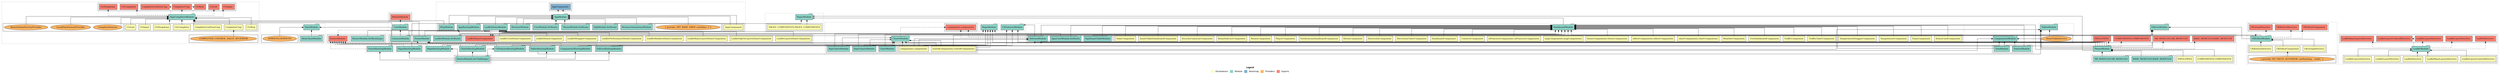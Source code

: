 digraph dependencies { node [shape="rect", style="filled", colorscheme=set312]; ranksep=0.4; compound=false; remincross=true; splines=true; splines=ortho; rankdir=LR; rankdir=TB; rankdir=BT; label=<<table BORDER="0"> <tr> <td colspan="5" align="center"><b>Legend</b></td> </tr> <tr> <td> <table BORDER="0"> <tr> <td bgcolor="#ffffb3" width="20"></td> <td>  Declarations</td> </tr> </table> </td> <td> <table BORDER="0"> <tr> <td bgcolor="#8dd3c7" width="20"></td> <td>  Module</td> </tr> </table> </td> <td> <table BORDER="0"> <tr> <td bgcolor="#80b1d3" width="20"></td> <td>  Bootstrap</td> </tr> </table> </td> <td> <table BORDER="0"> <tr> <td bgcolor="#fdb462" width="20"></td> <td>  Providers</td> </tr> </table> </td> <td> <table BORDER="0"> <tr> <td bgcolor="#fb8072" width="20"></td> <td>  Exports</td> </tr> </table> </td> </tr></table>>; ratio=compress; fontname="sans-serif";  subgraph "cluster_AppModule" { label=""; style="dotted";node [shape="folder", fillcolor=1]; subgraph cluster_AppModule_declarations { style="solid";node [style="filled", shape="rect"]; node [fillcolor=2]; "AppComponent"; }  "AppComponent" -> "AppModule" [style="solid", lhead="cluster_AppModule" ltail="cluster_AppModule_declarations"]; subgraph "cluster_AppModule_AppComponent_providers" { style="solid";  }    subgraph cluster_AppModule_imports { style="solid"; node [style="filled", fillcolor=1, shape="rect"];    "BrowserModule" [label="BrowserModule", shape="folder"];    "LeafletDemoModule" [label="LeafletDemoModule", shape="folder"];   }    "BrowserModule" -> "AppModule" [lhead="cluster_AppModule", ltail="cluster_AppModule_imports"];    "LeafletDemoModule" -> "AppModule" [lhead="cluster_AppModule", ltail="cluster_AppModule_imports"];     subgraph cluster_AppModule_exports { style="solid";node [style="filled", fillcolor=4, shape="rect"];}    subgraph cluster_AppModule_bootstrap { style="solid"; node [style="filled", fillcolor=5, shape="rect"];  "AppComponent " [label="AppComponent ", shape="rect"]  }  "AppModule" -> "AppComponent " [style="dotted", lhead="cluster_AppModule_bootstrap" ltail="cluster_AppModule"];    subgraph cluster_AppModule_providers { style="solid"; node [style="filled", fillcolor=6, shape="rect"];   }     }  subgraph "cluster_LeafletDemoModule" { label=""; style="dotted";node [shape="folder", fillcolor=1]; subgraph cluster_LeafletDemoModule_declarations { style="solid";node [style="filled", shape="rect"]; node [fillcolor=2]; "LeafletDemoComponent"; node [fillcolor=2]; "LeafletCoreDemoComponent"; node [fillcolor=2]; "LeafletLayersDemoComponent"; node [fillcolor=2]; "LeafletNgForLayersDemoComponent"; node [fillcolor=2]; "LeafletBaseLayersDemoComponent"; node [fillcolor=2]; "LeafletMarkersDemoComponent"; node [fillcolor=2]; "LeafletPerformanceDemoComponent"; node [fillcolor=2]; "LeafletWrapperComponent"; }  "LeafletDemoComponent" -> "LeafletDemoModule" [style="solid", lhead="cluster_LeafletDemoModule" ltail="cluster_LeafletDemoModule_declarations"]; subgraph "cluster_LeafletDemoModule_LeafletDemoComponent_providers" { style="solid";  }  "LeafletCoreDemoComponent" -> "LeafletDemoModule" [style="solid", lhead="cluster_LeafletDemoModule" ltail="cluster_LeafletDemoModule_declarations"]; subgraph "cluster_LeafletDemoModule_LeafletCoreDemoComponent_providers" { style="solid";  }  "LeafletLayersDemoComponent" -> "LeafletDemoModule" [style="solid", lhead="cluster_LeafletDemoModule" ltail="cluster_LeafletDemoModule_declarations"]; subgraph "cluster_LeafletDemoModule_LeafletLayersDemoComponent_providers" { style="solid";  }  "LeafletNgForLayersDemoComponent" -> "LeafletDemoModule" [style="solid", lhead="cluster_LeafletDemoModule" ltail="cluster_LeafletDemoModule_declarations"]; subgraph "cluster_LeafletDemoModule_LeafletNgForLayersDemoComponent_providers" { style="solid";  }  "LeafletBaseLayersDemoComponent" -> "LeafletDemoModule" [style="solid", lhead="cluster_LeafletDemoModule" ltail="cluster_LeafletDemoModule_declarations"]; subgraph "cluster_LeafletDemoModule_LeafletBaseLayersDemoComponent_providers" { style="solid";  }  "LeafletMarkersDemoComponent" -> "LeafletDemoModule" [style="solid", lhead="cluster_LeafletDemoModule" ltail="cluster_LeafletDemoModule_declarations"]; subgraph "cluster_LeafletDemoModule_LeafletMarkersDemoComponent_providers" { style="solid";  }  "LeafletPerformanceDemoComponent" -> "LeafletDemoModule" [style="solid", lhead="cluster_LeafletDemoModule" ltail="cluster_LeafletDemoModule_declarations"]; subgraph "cluster_LeafletDemoModule_LeafletPerformanceDemoComponent_providers" { style="solid";  }  "LeafletWrapperComponent" -> "LeafletDemoModule" [style="solid", lhead="cluster_LeafletDemoModule" ltail="cluster_LeafletDemoModule_declarations"]; subgraph "cluster_LeafletDemoModule_LeafletWrapperComponent_providers" { style="solid";  }    subgraph cluster_LeafletDemoModule_imports { style="solid"; node [style="filled", fillcolor=1, shape="rect"];    "CommonModule" [label="CommonModule", shape="folder"];    "FormsModule" [label="FormsModule", shape="folder"];    "LeafletModule.forRoot()" [label="LeafletModule.forRoot()", shape="folder"];   }    "CommonModule" -> "LeafletDemoModule" [lhead="cluster_LeafletDemoModule", ltail="cluster_LeafletDemoModule_imports"];    "FormsModule" -> "LeafletDemoModule" [lhead="cluster_LeafletDemoModule", ltail="cluster_LeafletDemoModule_imports"];    "LeafletModule.forRoot()" -> "LeafletDemoModule" [lhead="cluster_LeafletDemoModule", ltail="cluster_LeafletDemoModule_imports"];     subgraph cluster_LeafletDemoModule_exports { style="solid";node [style="filled", fillcolor=4, shape="rect"];"LeafletDemoComponent " [label="LeafletDemoComponent ", shape="rect"]}  "LeafletDemoModule" -> "LeafletDemoComponent " [style="dashed", ltail="cluster_LeafletDemoModule" lhead="cluster_LeafletDemoModule_exports"];    subgraph cluster_LeafletDemoModule_bootstrap { style="solid"; node [style="filled", fillcolor=5, shape="rect"];  "LeafletDemoComponent " [label="LeafletDemoComponent ", shape="rect"]  }  "LeafletDemoModule" -> "LeafletDemoComponent " [style="dotted", lhead="cluster_LeafletDemoModule_bootstrap" ltail="cluster_LeafletDemoModule"];    subgraph cluster_LeafletDemoModule_providers { style="solid"; node [style="filled", fillcolor=6, shape="rect"];   }     }  subgraph "cluster_LeafletModule" { label=""; style="dotted";node [shape="folder", fillcolor=1]; subgraph cluster_LeafletModule_declarations { style="solid";node [style="filled", shape="rect"]; node [fillcolor=2]; "LeafletDirective"; node [fillcolor=2]; "LeafletLayerDirective"; node [fillcolor=2]; "LeafletLayersDirective"; node [fillcolor=2]; "LeafletLayersControlDirective"; node [fillcolor=2]; "LeafletBaseLayersDirective"; }  "LeafletDirective" -> "LeafletModule" [style="solid", lhead="cluster_LeafletModule" ltail="cluster_LeafletModule_declarations"]; subgraph "cluster_LeafletModule_LeafletDirective_providers" { style="solid";  }  "LeafletLayerDirective" -> "LeafletModule" [style="solid", lhead="cluster_LeafletModule" ltail="cluster_LeafletModule_declarations"]; subgraph "cluster_LeafletModule_LeafletLayerDirective_providers" { style="solid";  }  "LeafletLayersDirective" -> "LeafletModule" [style="solid", lhead="cluster_LeafletModule" ltail="cluster_LeafletModule_declarations"]; subgraph "cluster_LeafletModule_LeafletLayersDirective_providers" { style="solid";  }  "LeafletLayersControlDirective" -> "LeafletModule" [style="solid", lhead="cluster_LeafletModule" ltail="cluster_LeafletModule_declarations"]; subgraph "cluster_LeafletModule_LeafletLayersControlDirective_providers" { style="solid";  }  "LeafletBaseLayersDirective" -> "LeafletModule" [style="solid", lhead="cluster_LeafletModule" ltail="cluster_LeafletModule_declarations"]; subgraph "cluster_LeafletModule_LeafletBaseLayersDirective_providers" { style="solid";  }    subgraph cluster_LeafletModule_imports { style="solid"; node [style="filled", fillcolor=1, shape="rect"];   }     subgraph cluster_LeafletModule_exports { style="solid";node [style="filled", fillcolor=4, shape="rect"];"LeafletDirective " [label="LeafletDirective ", shape="rect"]"LeafletLayerDirective " [label="LeafletLayerDirective ", shape="rect"]"LeafletLayersDirective " [label="LeafletLayersDirective ", shape="rect"]"LeafletLayersControlDirective " [label="LeafletLayersControlDirective ", shape="rect"]"LeafletBaseLayersDirective " [label="LeafletBaseLayersDirective ", shape="rect"]}  "LeafletModule" -> "LeafletDirective " [style="dashed", ltail="cluster_LeafletModule" lhead="cluster_LeafletModule_exports"];  "LeafletModule" -> "LeafletLayerDirective " [style="dashed", ltail="cluster_LeafletModule" lhead="cluster_LeafletModule_exports"];  "LeafletModule" -> "LeafletLayersDirective " [style="dashed", ltail="cluster_LeafletModule" lhead="cluster_LeafletModule_exports"];  "LeafletModule" -> "LeafletLayersControlDirective " [style="dashed", ltail="cluster_LeafletModule" lhead="cluster_LeafletModule_exports"];  "LeafletModule" -> "LeafletBaseLayersDirective " [style="dashed", ltail="cluster_LeafletModule" lhead="cluster_LeafletModule_exports"];    subgraph cluster_LeafletModule_bootstrap { style="solid"; node [style="filled", fillcolor=5, shape="rect"];  }    subgraph cluster_LeafletModule_providers { style="solid"; node [style="filled", fillcolor=6, shape="rect"];   }     }  subgraph "cluster_CKEditorModule" { label=""; style="dotted";node [shape="folder", fillcolor=1]; subgraph cluster_CKEditorModule_declarations { style="solid";node [style="filled", shape="rect"]; node [fillcolor=2]; "CKEditorComponent"; node [fillcolor=2]; "CKButtonDirective"; node [fillcolor=2]; "CKGroupDirective"; }  "CKEditorComponent" -> "CKEditorModule" [style="solid", lhead="cluster_CKEditorModule" ltail="cluster_CKEditorModule_declarations"]; subgraph "cluster_CKEditorModule_CKEditorComponent_providers" { style="solid";  node [fillcolor=6, shape="oval", style="filled"]; "{ provide: NG_VALUE_ACCESSOR, useExisting: , multi:  }" -> "CKEditorComponent" [lhead="cluster_CKEditorModule_declarations" ltail="cluster_CKEditorModule_CKEditorComponent_providers"];  }  "CKButtonDirective" -> "CKEditorModule" [style="solid", lhead="cluster_CKEditorModule" ltail="cluster_CKEditorModule_declarations"]; subgraph "cluster_CKEditorModule_CKButtonDirective_providers" { style="solid";  }  "CKGroupDirective" -> "CKEditorModule" [style="solid", lhead="cluster_CKEditorModule" ltail="cluster_CKEditorModule_declarations"]; subgraph "cluster_CKEditorModule_CKGroupDirective_providers" { style="solid";  }    subgraph cluster_CKEditorModule_imports { style="solid"; node [style="filled", fillcolor=1, shape="rect"];    "CommonModule" [label="CommonModule", shape="folder"];   }    "CommonModule" -> "CKEditorModule" [lhead="cluster_CKEditorModule", ltail="cluster_CKEditorModule_imports"];     subgraph cluster_CKEditorModule_exports { style="solid";node [style="filled", fillcolor=4, shape="rect"];"CKEditorComponent " [label="CKEditorComponent ", shape="rect"]"CKButtonDirective " [label="CKButtonDirective ", shape="rect"]"CKGroupDirective " [label="CKGroupDirective ", shape="rect"]}  "CKEditorModule" -> "CKEditorComponent " [style="dashed", ltail="cluster_CKEditorModule" lhead="cluster_CKEditorModule_exports"];  "CKEditorModule" -> "CKButtonDirective " [style="dashed", ltail="cluster_CKEditorModule" lhead="cluster_CKEditorModule_exports"];  "CKEditorModule" -> "CKGroupDirective " [style="dashed", ltail="cluster_CKEditorModule" lhead="cluster_CKEditorModule_exports"];    subgraph cluster_CKEditorModule_bootstrap { style="solid"; node [style="filled", fillcolor=5, shape="rect"];  }    subgraph cluster_CKEditorModule_providers { style="solid"; node [style="filled", fillcolor=6, shape="rect"];   }     }  subgraph "cluster_Ng2CompleterModule" { label=""; style="dotted";node [shape="folder", fillcolor=1]; subgraph cluster_Ng2CompleterModule_declarations { style="solid";node [style="filled", shape="rect"]; node [fillcolor=2]; "CompleterListItemCmp"; node [fillcolor=2]; "CtrCompleter"; node [fillcolor=2]; "CtrDropdown"; node [fillcolor=2]; "CtrInput"; node [fillcolor=2]; "CtrList"; node [fillcolor=2]; "CtrRow"; node [fillcolor=2]; "CompleterCmp"; }  "CompleterListItemCmp" -> "Ng2CompleterModule" [style="solid", lhead="cluster_Ng2CompleterModule" ltail="cluster_Ng2CompleterModule_declarations"]; subgraph "cluster_Ng2CompleterModule_CompleterListItemCmp_providers" { style="solid";  }  "CtrCompleter" -> "Ng2CompleterModule" [style="solid", lhead="cluster_Ng2CompleterModule" ltail="cluster_Ng2CompleterModule_declarations"]; subgraph "cluster_Ng2CompleterModule_CtrCompleter_providers" { style="solid";  }  "CtrDropdown" -> "Ng2CompleterModule" [style="solid", lhead="cluster_Ng2CompleterModule" ltail="cluster_Ng2CompleterModule_declarations"]; subgraph "cluster_Ng2CompleterModule_CtrDropdown_providers" { style="solid";  }  "CtrInput" -> "Ng2CompleterModule" [style="solid", lhead="cluster_Ng2CompleterModule" ltail="cluster_Ng2CompleterModule_declarations"]; subgraph "cluster_Ng2CompleterModule_CtrInput_providers" { style="solid";  }  "CtrList" -> "Ng2CompleterModule" [style="solid", lhead="cluster_Ng2CompleterModule" ltail="cluster_Ng2CompleterModule_declarations"]; subgraph "cluster_Ng2CompleterModule_CtrList_providers" { style="solid";  }  "CtrRow" -> "Ng2CompleterModule" [style="solid", lhead="cluster_Ng2CompleterModule" ltail="cluster_Ng2CompleterModule_declarations"]; subgraph "cluster_Ng2CompleterModule_CtrRow_providers" { style="solid";  }  "CompleterCmp" -> "Ng2CompleterModule" [style="solid", lhead="cluster_Ng2CompleterModule" ltail="cluster_Ng2CompleterModule_declarations"]; subgraph "cluster_Ng2CompleterModule_CompleterCmp_providers" { style="solid";  node [fillcolor=6, shape="oval", style="filled"]; "COMPLETER_CONTROL_VALUE_ACCESSOR" -> "CompleterCmp" [lhead="cluster_Ng2CompleterModule_declarations" ltail="cluster_Ng2CompleterModule_CompleterCmp_providers"];  }    subgraph cluster_Ng2CompleterModule_imports { style="solid"; node [style="filled", fillcolor=1, shape="rect"];    "CommonModule" [label="CommonModule", shape="folder"];    "FormsModule" [label="FormsModule", shape="folder"];    "HttpModule" [label="HttpModule", shape="folder"];   }    "CommonModule" -> "Ng2CompleterModule" [lhead="cluster_Ng2CompleterModule", ltail="cluster_Ng2CompleterModule_imports"];    "FormsModule" -> "Ng2CompleterModule" [lhead="cluster_Ng2CompleterModule", ltail="cluster_Ng2CompleterModule_imports"];    "HttpModule" -> "Ng2CompleterModule" [lhead="cluster_Ng2CompleterModule", ltail="cluster_Ng2CompleterModule_imports"];     subgraph cluster_Ng2CompleterModule_exports { style="solid";node [style="filled", fillcolor=4, shape="rect"];"CompleterCmp " [label="CompleterCmp ", shape="rect"]"CompleterListItemCmp " [label="CompleterListItemCmp ", shape="rect"]"CtrCompleter " [label="CtrCompleter ", shape="rect"]"CtrDropdown " [label="CtrDropdown ", shape="rect"]"CtrInput " [label="CtrInput ", shape="rect"]"CtrList " [label="CtrList ", shape="rect"]"CtrRow " [label="CtrRow ", shape="rect"]}  "Ng2CompleterModule" -> "CompleterCmp " [style="dashed", ltail="cluster_Ng2CompleterModule" lhead="cluster_Ng2CompleterModule_exports"];  "Ng2CompleterModule" -> "CompleterListItemCmp " [style="dashed", ltail="cluster_Ng2CompleterModule" lhead="cluster_Ng2CompleterModule_exports"];  "Ng2CompleterModule" -> "CtrCompleter " [style="dashed", ltail="cluster_Ng2CompleterModule" lhead="cluster_Ng2CompleterModule_exports"];  "Ng2CompleterModule" -> "CtrDropdown " [style="dashed", ltail="cluster_Ng2CompleterModule" lhead="cluster_Ng2CompleterModule_exports"];  "Ng2CompleterModule" -> "CtrInput " [style="dashed", ltail="cluster_Ng2CompleterModule" lhead="cluster_Ng2CompleterModule_exports"];  "Ng2CompleterModule" -> "CtrList " [style="dashed", ltail="cluster_Ng2CompleterModule" lhead="cluster_Ng2CompleterModule_exports"];  "Ng2CompleterModule" -> "CtrRow " [style="dashed", ltail="cluster_Ng2CompleterModule" lhead="cluster_Ng2CompleterModule_exports"];    subgraph cluster_Ng2CompleterModule_bootstrap { style="solid"; node [style="filled", fillcolor=5, shape="rect"];  }    subgraph cluster_Ng2CompleterModule_providers { style="solid"; node [style="filled", fillcolor=6, shape="rect"];    "CompleterService" [label="CompleterService", shape="oval"];    "LocalDataFactoryProvider" [label="LocalDataFactoryProvider", shape="oval"];    "RemoteDataFactoryProvider" [label="RemoteDataFactoryProvider", shape="oval"];   }    "CompleterService" -> "Ng2CompleterModule" [lhead="cluster_Ng2CompleterModule", ltail="cluster_Ng2CompleterModule_providers"];    "LocalDataFactoryProvider" -> "Ng2CompleterModule" [lhead="cluster_Ng2CompleterModule", ltail="cluster_Ng2CompleterModule_providers"];    "RemoteDataFactoryProvider" -> "Ng2CompleterModule" [lhead="cluster_Ng2CompleterModule", ltail="cluster_Ng2CompleterModule_providers"];     }  subgraph "cluster_CoreModule" { label=""; style="dotted";node [shape="folder", fillcolor=1]; subgraph cluster_CoreModule_declarations { style="solid";node [style="filled", shape="rect"]; }    subgraph cluster_CoreModule_imports { style="solid"; node [style="filled", fillcolor=1, shape="rect"];    "CommonModule" [label="CommonModule", shape="folder"];   }    "CommonModule" -> "CoreModule" [lhead="cluster_CoreModule", ltail="cluster_CoreModule_imports"];     subgraph cluster_CoreModule_exports { style="solid";node [style="filled", fillcolor=4, shape="rect"];"NbAuthModule " [label="NbAuthModule ", shape="rect"]}  "CoreModule" -> "NbAuthModule " [style="dashed", ltail="cluster_CoreModule" lhead="cluster_CoreModule_exports"];    subgraph cluster_CoreModule_bootstrap { style="solid"; node [style="filled", fillcolor=5, shape="rect"];  }    subgraph cluster_CoreModule_providers { style="solid"; node [style="filled", fillcolor=6, shape="rect"];   }     }  subgraph "cluster_DataModule" { label=""; style="dotted";node [shape="folder", fillcolor=1]; subgraph cluster_DataModule_declarations { style="solid";node [style="filled", shape="rect"]; }    subgraph cluster_DataModule_imports { style="solid"; node [style="filled", fillcolor=1, shape="rect"];    "CommonModule" [label="CommonModule", shape="folder"];    "HttpClientModule" [label="HttpClientModule", shape="folder"];   }    "CommonModule" -> "DataModule" [lhead="cluster_DataModule", ltail="cluster_DataModule_imports"];    "HttpClientModule" -> "DataModule" [lhead="cluster_DataModule", ltail="cluster_DataModule_imports"];     subgraph cluster_DataModule_exports { style="solid";node [style="filled", fillcolor=4, shape="rect"];}    subgraph cluster_DataModule_bootstrap { style="solid"; node [style="filled", fillcolor=5, shape="rect"];  }    subgraph cluster_DataModule_providers { style="solid"; node [style="filled", fillcolor=6, shape="rect"];    "SERVICES.SERVICES" [label="SERVICES.SERVICES", shape="oval"];   }    "SERVICES.SERVICES" -> "DataModule" [lhead="cluster_DataModule", ltail="cluster_DataModule_providers"];     }  subgraph "cluster_ThemeModule" { label=""; style="dotted";node [shape="folder", fillcolor=1]; subgraph cluster_ThemeModule_declarations { style="solid";node [style="filled", shape="rect"]; node [fillcolor=2]; "COMPONENTS.COMPONENTS"; node [fillcolor=2]; "PIPES.PIPES"; }  "COMPONENTS.COMPONENTS" -> "ThemeModule" [style="solid", lhead="cluster_ThemeModule" ltail="cluster_ThemeModule_declarations"]; subgraph "cluster_ThemeModule_COMPONENTS.COMPONENTS_providers" { style="solid";  }  "PIPES.PIPES" -> "ThemeModule" [style="solid", lhead="cluster_ThemeModule" ltail="cluster_ThemeModule_declarations"]; subgraph "cluster_ThemeModule_PIPES.PIPES_providers" { style="solid";  }    subgraph cluster_ThemeModule_imports { style="solid"; node [style="filled", fillcolor=1, shape="rect"];    "BASE_MODULES.BASE_MODULES" [label="BASE_MODULES.BASE_MODULES", shape="folder"];    "NB_MODULES.NB_MODULES" [label="NB_MODULES.NB_MODULES", shape="folder"];   }    "BASE_MODULES.BASE_MODULES" -> "ThemeModule" [lhead="cluster_ThemeModule", ltail="cluster_ThemeModule_imports"];    "NB_MODULES.NB_MODULES" -> "ThemeModule" [lhead="cluster_ThemeModule", ltail="cluster_ThemeModule_imports"];     subgraph cluster_ThemeModule_exports { style="solid";node [style="filled", fillcolor=4, shape="rect"];"BASE_MODULES.BASE_MODULES " [label="BASE_MODULES.BASE_MODULES ", shape="rect"]"NB_MODULES.NB_MODULES " [label="NB_MODULES.NB_MODULES ", shape="rect"]"COMPONENTS.COMPONENTS " [label="COMPONENTS.COMPONENTS ", shape="rect"]"PIPES.PIPES " [label="PIPES.PIPES ", shape="rect"]}  "ThemeModule" -> "BASE_MODULES.BASE_MODULES " [style="dashed", ltail="cluster_ThemeModule" lhead="cluster_ThemeModule_exports"];  "ThemeModule" -> "NB_MODULES.NB_MODULES " [style="dashed", ltail="cluster_ThemeModule" lhead="cluster_ThemeModule_exports"];  "ThemeModule" -> "COMPONENTS.COMPONENTS " [style="dashed", ltail="cluster_ThemeModule" lhead="cluster_ThemeModule_exports"];  "ThemeModule" -> "PIPES.PIPES " [style="dashed", ltail="cluster_ThemeModule" lhead="cluster_ThemeModule_exports"];    subgraph cluster_ThemeModule_bootstrap { style="solid"; node [style="filled", fillcolor=5, shape="rect"];  }    subgraph cluster_ThemeModule_providers { style="solid"; node [style="filled", fillcolor=6, shape="rect"];   }     }  subgraph "cluster_AppRoutingModule" { label=""; style="dotted";node [shape="folder", fillcolor=1]; subgraph cluster_AppRoutingModule_declarations { style="solid";node [style="filled", shape="rect"]; }    subgraph cluster_AppRoutingModule_imports { style="solid"; node [style="filled", fillcolor=1, shape="rect"];    "RouterModule.forRoot(args)" [label="RouterModule.forRoot(args)", shape="folder"];   }    "RouterModule.forRoot(args)" -> "AppRoutingModule" [lhead="cluster_AppRoutingModule", ltail="cluster_AppRoutingModule_imports"];     subgraph cluster_AppRoutingModule_exports { style="solid";node [style="filled", fillcolor=4, shape="rect"];"RouterModule " [label="RouterModule ", shape="rect"]}  "AppRoutingModule" -> "RouterModule " [style="dashed", ltail="cluster_AppRoutingModule" lhead="cluster_AppRoutingModule_exports"];    subgraph cluster_AppRoutingModule_bootstrap { style="solid"; node [style="filled", fillcolor=5, shape="rect"];  }    subgraph cluster_AppRoutingModule_providers { style="solid"; node [style="filled", fillcolor=6, shape="rect"];   }     }  subgraph "cluster_AppModule" { label=""; style="dotted";node [shape="folder", fillcolor=1]; subgraph cluster_AppModule_declarations { style="solid";node [style="filled", shape="rect"]; node [fillcolor=2]; "AppComponent"; }  "AppComponent" -> "AppModule" [style="solid", lhead="cluster_AppModule" ltail="cluster_AppModule_declarations"]; subgraph "cluster_AppModule_AppComponent_providers" { style="solid";  }    subgraph cluster_AppModule_imports { style="solid"; node [style="filled", fillcolor=1, shape="rect"];    "BrowserModule" [label="BrowserModule", shape="folder"];    "BrowserAnimationsModule" [label="BrowserAnimationsModule", shape="folder"];    "HttpModule" [label="HttpModule", shape="folder"];    "AppRoutingModule" [label="AppRoutingModule", shape="folder"];    "NgbModule.forRoot()" [label="NgbModule.forRoot()", shape="folder"];    "ThemeModule.forRoot()" [label="ThemeModule.forRoot()", shape="folder"];    "CoreModule.forRoot()" [label="CoreModule.forRoot()", shape="folder"];   }    "BrowserModule" -> "AppModule" [lhead="cluster_AppModule", ltail="cluster_AppModule_imports"];    "BrowserAnimationsModule" -> "AppModule" [lhead="cluster_AppModule", ltail="cluster_AppModule_imports"];    "HttpModule" -> "AppModule" [lhead="cluster_AppModule", ltail="cluster_AppModule_imports"];    "AppRoutingModule" -> "AppModule" [lhead="cluster_AppModule", ltail="cluster_AppModule_imports"];    "NgbModule.forRoot()" -> "AppModule" [lhead="cluster_AppModule", ltail="cluster_AppModule_imports"];    "ThemeModule.forRoot()" -> "AppModule" [lhead="cluster_AppModule", ltail="cluster_AppModule_imports"];    "CoreModule.forRoot()" -> "AppModule" [lhead="cluster_AppModule", ltail="cluster_AppModule_imports"];     subgraph cluster_AppModule_exports { style="solid";node [style="filled", fillcolor=4, shape="rect"];}    subgraph cluster_AppModule_bootstrap { style="solid"; node [style="filled", fillcolor=5, shape="rect"];  "AppComponent " [label="AppComponent ", shape="rect"]  }  "AppModule" -> "AppComponent " [style="dotted", lhead="cluster_AppModule_bootstrap" ltail="cluster_AppModule"];    subgraph cluster_AppModule_providers { style="solid"; node [style="filled", fillcolor=6, shape="rect"];    "{ provide: APP_BASE_HREF, useValue: '/' }" [label="{ provide: APP_BASE_HREF, useValue: '/' }", shape="oval"];   }    "{ provide: APP_BASE_HREF, useValue: '/' }" -> "AppModule" [lhead="cluster_AppModule", ltail="cluster_AppModule_providers"];     }  subgraph "cluster_ChartsRoutingModule" { label=""; style="dotted";node [shape="folder", fillcolor=1]; subgraph cluster_ChartsRoutingModule_declarations { style="solid";node [style="filled", shape="rect"]; }    subgraph cluster_ChartsRoutingModule_imports { style="solid"; node [style="filled", fillcolor=1, shape="rect"];    "RouterModule.forChild(args)" [label="RouterModule.forChild(args)", shape="folder"];   }    "RouterModule.forChild(args)" -> "ChartsRoutingModule" [lhead="cluster_ChartsRoutingModule", ltail="cluster_ChartsRoutingModule_imports"];     subgraph cluster_ChartsRoutingModule_exports { style="solid";node [style="filled", fillcolor=4, shape="rect"];"RouterModule " [label="RouterModule ", shape="rect"]}  "ChartsRoutingModule" -> "RouterModule " [style="dashed", ltail="cluster_ChartsRoutingModule" lhead="cluster_ChartsRoutingModule_exports"];    subgraph cluster_ChartsRoutingModule_bootstrap { style="solid"; node [style="filled", fillcolor=5, shape="rect"];  }    subgraph cluster_ChartsRoutingModule_providers { style="solid"; node [style="filled", fillcolor=6, shape="rect"];   }     }  subgraph "cluster_ChartsModule" { label=""; style="dotted";node [shape="folder", fillcolor=1]; subgraph cluster_ChartsModule_declarations { style="solid";node [style="filled", shape="rect"]; node [fillcolor=2]; "routedComponents.routedComponents"; node [fillcolor=2]; "components.components"; }  "routedComponents.routedComponents" -> "ChartsModule" [style="solid", lhead="cluster_ChartsModule" ltail="cluster_ChartsModule_declarations"]; subgraph "cluster_ChartsModule_routedComponents.routedComponents_providers" { style="solid";  }  "components.components" -> "ChartsModule" [style="solid", lhead="cluster_ChartsModule" ltail="cluster_ChartsModule_declarations"]; subgraph "cluster_ChartsModule_components.components_providers" { style="solid";  }    subgraph cluster_ChartsModule_imports { style="solid"; node [style="filled", fillcolor=1, shape="rect"];    "ThemeModule" [label="ThemeModule", shape="folder"];    "ChartsRoutingModule" [label="ChartsRoutingModule", shape="folder"];    "NgxEchartsModule" [label="NgxEchartsModule", shape="folder"];    "NgxChartsModule" [label="NgxChartsModule", shape="folder"];    "ChartModule" [label="ChartModule", shape="folder"];   }    "ThemeModule" -> "ChartsModule" [lhead="cluster_ChartsModule", ltail="cluster_ChartsModule_imports"];    "ChartsRoutingModule" -> "ChartsModule" [lhead="cluster_ChartsModule", ltail="cluster_ChartsModule_imports"];    "NgxEchartsModule" -> "ChartsModule" [lhead="cluster_ChartsModule", ltail="cluster_ChartsModule_imports"];    "NgxChartsModule" -> "ChartsModule" [lhead="cluster_ChartsModule", ltail="cluster_ChartsModule_imports"];    "ChartModule" -> "ChartsModule" [lhead="cluster_ChartsModule", ltail="cluster_ChartsModule_imports"];     subgraph cluster_ChartsModule_exports { style="solid";node [style="filled", fillcolor=4, shape="rect"];"components.components " [label="components.components ", shape="rect"]}  "ChartsModule" -> "components.components " [style="dashed", ltail="cluster_ChartsModule" lhead="cluster_ChartsModule_exports"];    subgraph cluster_ChartsModule_bootstrap { style="solid"; node [style="filled", fillcolor=5, shape="rect"];  }    subgraph cluster_ChartsModule_providers { style="solid"; node [style="filled", fillcolor=6, shape="rect"];   }     }  subgraph "cluster_ComponentsRoutingModule" { label=""; style="dotted";node [shape="folder", fillcolor=1]; subgraph cluster_ComponentsRoutingModule_declarations { style="solid";node [style="filled", shape="rect"]; }    subgraph cluster_ComponentsRoutingModule_imports { style="solid"; node [style="filled", fillcolor=1, shape="rect"];    "RouterModule.forChild(args)" [label="RouterModule.forChild(args)", shape="folder"];   }    "RouterModule.forChild(args)" -> "ComponentsRoutingModule" [lhead="cluster_ComponentsRoutingModule", ltail="cluster_ComponentsRoutingModule_imports"];     subgraph cluster_ComponentsRoutingModule_exports { style="solid";node [style="filled", fillcolor=4, shape="rect"];"RouterModule " [label="RouterModule ", shape="rect"]}  "ComponentsRoutingModule" -> "RouterModule " [style="dashed", ltail="cluster_ComponentsRoutingModule" lhead="cluster_ComponentsRoutingModule_exports"];    subgraph cluster_ComponentsRoutingModule_bootstrap { style="solid"; node [style="filled", fillcolor=5, shape="rect"];  }    subgraph cluster_ComponentsRoutingModule_providers { style="solid"; node [style="filled", fillcolor=6, shape="rect"];   }     }  subgraph "cluster_ComponentsModule" { label=""; style="dotted";node [shape="folder", fillcolor=1]; subgraph cluster_ComponentsModule_declarations { style="solid";node [style="filled", shape="rect"]; node [fillcolor=2]; "routedComponents.routedComponents"; }  "routedComponents.routedComponents" -> "ComponentsModule" [style="solid", lhead="cluster_ComponentsModule" ltail="cluster_ComponentsModule_declarations"]; subgraph "cluster_ComponentsModule_routedComponents.routedComponents_providers" { style="solid";  }    subgraph cluster_ComponentsModule_imports { style="solid"; node [style="filled", fillcolor=1, shape="rect"];    "ThemeModule" [label="ThemeModule", shape="folder"];    "ComponentsRoutingModule" [label="ComponentsRoutingModule", shape="folder"];    "TreeModule" [label="TreeModule", shape="folder"];    "ToasterModule" [label="ToasterModule", shape="folder"];   }    "ThemeModule" -> "ComponentsModule" [lhead="cluster_ComponentsModule", ltail="cluster_ComponentsModule_imports"];    "ComponentsRoutingModule" -> "ComponentsModule" [lhead="cluster_ComponentsModule", ltail="cluster_ComponentsModule_imports"];    "TreeModule" -> "ComponentsModule" [lhead="cluster_ComponentsModule", ltail="cluster_ComponentsModule_imports"];    "ToasterModule" -> "ComponentsModule" [lhead="cluster_ComponentsModule", ltail="cluster_ComponentsModule_imports"];     subgraph cluster_ComponentsModule_exports { style="solid";node [style="filled", fillcolor=4, shape="rect"];}    subgraph cluster_ComponentsModule_bootstrap { style="solid"; node [style="filled", fillcolor=5, shape="rect"];  }    subgraph cluster_ComponentsModule_providers { style="solid"; node [style="filled", fillcolor=6, shape="rect"];   }     }  subgraph "cluster_DashboardModule" { label=""; style="dotted";node [shape="folder", fillcolor=1]; subgraph cluster_DashboardModule_declarations { style="solid";node [style="filled", shape="rect"]; node [fillcolor=2]; "chartComponents.chartComponents"; node [fillcolor=2]; "editorComponents.editorComponents"; node [fillcolor=2]; "formsComponents.formsComponents"; node [fillcolor=2]; "mapComponents.mapComponents"; node [fillcolor=2]; "uiFeaturesComponents.uiFeaturesComponents"; node [fillcolor=2]; "ContactsComponent"; node [fillcolor=2]; "DashboardComponent"; node [fillcolor=2]; "ElectricityChartComponent"; node [fillcolor=2]; "ElectricityComponent"; node [fillcolor=2]; "KittenComponent"; node [fillcolor=2]; "NotificationsDashboardComponent"; node [fillcolor=2]; "PlayerComponent"; node [fillcolor=2]; "RoomsComponent"; node [fillcolor=2]; "RoomSelectorComponent"; node [fillcolor=2]; "SecurityCamerasComponent"; node [fillcolor=2]; "SmartTableDashboardComponent"; node [fillcolor=2]; "SolarComponent"; node [fillcolor=2]; "StatusCardComponent"; node [fillcolor=2]; "TeamComponent"; node [fillcolor=2]; "TemperatureComponent"; node [fillcolor=2]; "TemperatureDraggerComponent"; node [fillcolor=2]; "TrafficChartComponent"; node [fillcolor=2]; "TrafficComponent"; node [fillcolor=2]; "TreeDashboardComponent"; node [fillcolor=2]; "WeatherComponent"; }  "chartComponents.chartComponents" -> "DashboardModule" [style="solid", lhead="cluster_DashboardModule" ltail="cluster_DashboardModule_declarations"]; subgraph "cluster_DashboardModule_chartComponents.chartComponents_providers" { style="solid";  }  "editorComponents.editorComponents" -> "DashboardModule" [style="solid", lhead="cluster_DashboardModule" ltail="cluster_DashboardModule_declarations"]; subgraph "cluster_DashboardModule_editorComponents.editorComponents_providers" { style="solid";  }  "formsComponents.formsComponents" -> "DashboardModule" [style="solid", lhead="cluster_DashboardModule" ltail="cluster_DashboardModule_declarations"]; subgraph "cluster_DashboardModule_formsComponents.formsComponents_providers" { style="solid";  }  "mapComponents.mapComponents" -> "DashboardModule" [style="solid", lhead="cluster_DashboardModule" ltail="cluster_DashboardModule_declarations"]; subgraph "cluster_DashboardModule_mapComponents.mapComponents_providers" { style="solid";  }  "uiFeaturesComponents.uiFeaturesComponents" -> "DashboardModule" [style="solid", lhead="cluster_DashboardModule" ltail="cluster_DashboardModule_declarations"]; subgraph "cluster_DashboardModule_uiFeaturesComponents.uiFeaturesComponents_providers" { style="solid";  }  "ContactsComponent" -> "DashboardModule" [style="solid", lhead="cluster_DashboardModule" ltail="cluster_DashboardModule_declarations"]; subgraph "cluster_DashboardModule_ContactsComponent_providers" { style="solid";  }  "DashboardComponent" -> "DashboardModule" [style="solid", lhead="cluster_DashboardModule" ltail="cluster_DashboardModule_declarations"]; subgraph "cluster_DashboardModule_DashboardComponent_providers" { style="solid";  }  "ElectricityChartComponent" -> "DashboardModule" [style="solid", lhead="cluster_DashboardModule" ltail="cluster_DashboardModule_declarations"]; subgraph "cluster_DashboardModule_ElectricityChartComponent_providers" { style="solid";  }  "ElectricityComponent" -> "DashboardModule" [style="solid", lhead="cluster_DashboardModule" ltail="cluster_DashboardModule_declarations"]; subgraph "cluster_DashboardModule_ElectricityComponent_providers" { style="solid";  }  "KittenComponent" -> "DashboardModule" [style="solid", lhead="cluster_DashboardModule" ltail="cluster_DashboardModule_declarations"]; subgraph "cluster_DashboardModule_KittenComponent_providers" { style="solid";  }  "NotificationsDashboardComponent" -> "DashboardModule" [style="solid", lhead="cluster_DashboardModule" ltail="cluster_DashboardModule_declarations"]; subgraph "cluster_DashboardModule_NotificationsDashboardComponent_providers" { style="solid";  }  "PlayerComponent" -> "DashboardModule" [style="solid", lhead="cluster_DashboardModule" ltail="cluster_DashboardModule_declarations"]; subgraph "cluster_DashboardModule_PlayerComponent_providers" { style="solid";  }  "RoomsComponent" -> "DashboardModule" [style="solid", lhead="cluster_DashboardModule" ltail="cluster_DashboardModule_declarations"]; subgraph "cluster_DashboardModule_RoomsComponent_providers" { style="solid";  }  "RoomSelectorComponent" -> "DashboardModule" [style="solid", lhead="cluster_DashboardModule" ltail="cluster_DashboardModule_declarations"]; subgraph "cluster_DashboardModule_RoomSelectorComponent_providers" { style="solid";  }  "SecurityCamerasComponent" -> "DashboardModule" [style="solid", lhead="cluster_DashboardModule" ltail="cluster_DashboardModule_declarations"]; subgraph "cluster_DashboardModule_SecurityCamerasComponent_providers" { style="solid";  }  "SmartTableDashboardComponent" -> "DashboardModule" [style="solid", lhead="cluster_DashboardModule" ltail="cluster_DashboardModule_declarations"]; subgraph "cluster_DashboardModule_SmartTableDashboardComponent_providers" { style="solid";  }  "SolarComponent" -> "DashboardModule" [style="solid", lhead="cluster_DashboardModule" ltail="cluster_DashboardModule_declarations"]; subgraph "cluster_DashboardModule_SolarComponent_providers" { style="solid";  }  "StatusCardComponent" -> "DashboardModule" [style="solid", lhead="cluster_DashboardModule" ltail="cluster_DashboardModule_declarations"]; subgraph "cluster_DashboardModule_StatusCardComponent_providers" { style="solid";  }  "TeamComponent" -> "DashboardModule" [style="solid", lhead="cluster_DashboardModule" ltail="cluster_DashboardModule_declarations"]; subgraph "cluster_DashboardModule_TeamComponent_providers" { style="solid";  }  "TemperatureComponent" -> "DashboardModule" [style="solid", lhead="cluster_DashboardModule" ltail="cluster_DashboardModule_declarations"]; subgraph "cluster_DashboardModule_TemperatureComponent_providers" { style="solid";  }  "TemperatureDraggerComponent" -> "DashboardModule" [style="solid", lhead="cluster_DashboardModule" ltail="cluster_DashboardModule_declarations"]; subgraph "cluster_DashboardModule_TemperatureDraggerComponent_providers" { style="solid";  }  "TrafficChartComponent" -> "DashboardModule" [style="solid", lhead="cluster_DashboardModule" ltail="cluster_DashboardModule_declarations"]; subgraph "cluster_DashboardModule_TrafficChartComponent_providers" { style="solid";  }  "TrafficComponent" -> "DashboardModule" [style="solid", lhead="cluster_DashboardModule" ltail="cluster_DashboardModule_declarations"]; subgraph "cluster_DashboardModule_TrafficComponent_providers" { style="solid";  }  "TreeDashboardComponent" -> "DashboardModule" [style="solid", lhead="cluster_DashboardModule" ltail="cluster_DashboardModule_declarations"]; subgraph "cluster_DashboardModule_TreeDashboardComponent_providers" { style="solid";  }  "WeatherComponent" -> "DashboardModule" [style="solid", lhead="cluster_DashboardModule" ltail="cluster_DashboardModule_declarations"]; subgraph "cluster_DashboardModule_WeatherComponent_providers" { style="solid";  }    subgraph cluster_DashboardModule_imports { style="solid"; node [style="filled", fillcolor=1, shape="rect"];    "AgmCoreModule.forRoot()" [label="AgmCoreModule.forRoot()", shape="folder"];    "ButtonsModule" [label="ButtonsModule", shape="folder"];    "ChartModule" [label="ChartModule", shape="folder"];    "CKEditorModule" [label="CKEditorModule", shape="folder"];    "LeafletModule.forRoot()" [label="LeafletModule.forRoot()", shape="folder"];    "Ng2SmartTableModule" [label="Ng2SmartTableModule", shape="folder"];    "NgxChartsModule" [label="NgxChartsModule", shape="folder"];    "NgxEchartsModule" [label="NgxEchartsModule", shape="folder"];    "ThemeModule" [label="ThemeModule", shape="folder"];    "ToasterModule" [label="ToasterModule", shape="folder"];    "TreeModule" [label="TreeModule", shape="folder"];   }    "AgmCoreModule.forRoot()" -> "DashboardModule" [lhead="cluster_DashboardModule", ltail="cluster_DashboardModule_imports"];    "ButtonsModule" -> "DashboardModule" [lhead="cluster_DashboardModule", ltail="cluster_DashboardModule_imports"];    "ChartModule" -> "DashboardModule" [lhead="cluster_DashboardModule", ltail="cluster_DashboardModule_imports"];    "CKEditorModule" -> "DashboardModule" [lhead="cluster_DashboardModule", ltail="cluster_DashboardModule_imports"];    "LeafletModule.forRoot()" -> "DashboardModule" [lhead="cluster_DashboardModule", ltail="cluster_DashboardModule_imports"];    "Ng2SmartTableModule" -> "DashboardModule" [lhead="cluster_DashboardModule", ltail="cluster_DashboardModule_imports"];    "NgxChartsModule" -> "DashboardModule" [lhead="cluster_DashboardModule", ltail="cluster_DashboardModule_imports"];    "NgxEchartsModule" -> "DashboardModule" [lhead="cluster_DashboardModule", ltail="cluster_DashboardModule_imports"];    "ThemeModule" -> "DashboardModule" [lhead="cluster_DashboardModule", ltail="cluster_DashboardModule_imports"];    "ToasterModule" -> "DashboardModule" [lhead="cluster_DashboardModule", ltail="cluster_DashboardModule_imports"];    "TreeModule" -> "DashboardModule" [lhead="cluster_DashboardModule", ltail="cluster_DashboardModule_imports"];     subgraph cluster_DashboardModule_exports { style="solid";node [style="filled", fillcolor=4, shape="rect"];}    subgraph cluster_DashboardModule_bootstrap { style="solid"; node [style="filled", fillcolor=5, shape="rect"];  }    subgraph cluster_DashboardModule_providers { style="solid"; node [style="filled", fillcolor=6, shape="rect"];   }     }  subgraph "cluster_ButtonsModule" { label=""; style="dotted";node [shape="folder", fillcolor=1]; subgraph cluster_ButtonsModule_declarations { style="solid";node [style="filled", shape="rect"]; node [fillcolor=2]; "components.components"; }  "components.components" -> "ButtonsModule" [style="solid", lhead="cluster_ButtonsModule" ltail="cluster_ButtonsModule_declarations"]; subgraph "cluster_ButtonsModule_components.components_providers" { style="solid";  }    subgraph cluster_ButtonsModule_imports { style="solid"; node [style="filled", fillcolor=1, shape="rect"];    "ThemeModule" [label="ThemeModule", shape="folder"];   }    "ThemeModule" -> "ButtonsModule" [lhead="cluster_ButtonsModule", ltail="cluster_ButtonsModule_imports"];     subgraph cluster_ButtonsModule_exports { style="solid";node [style="filled", fillcolor=4, shape="rect"];"components.components " [label="components.components ", shape="rect"]}  "ButtonsModule" -> "components.components " [style="dashed", ltail="cluster_ButtonsModule" lhead="cluster_ButtonsModule_exports"];    subgraph cluster_ButtonsModule_bootstrap { style="solid"; node [style="filled", fillcolor=5, shape="rect"];  }    subgraph cluster_ButtonsModule_providers { style="solid"; node [style="filled", fillcolor=6, shape="rect"];   }     }  subgraph "cluster_EditorsRoutingModule" { label=""; style="dotted";node [shape="folder", fillcolor=1]; subgraph cluster_EditorsRoutingModule_declarations { style="solid";node [style="filled", shape="rect"]; }    subgraph cluster_EditorsRoutingModule_imports { style="solid"; node [style="filled", fillcolor=1, shape="rect"];    "RouterModule.forChild(args)" [label="RouterModule.forChild(args)", shape="folder"];   }    "RouterModule.forChild(args)" -> "EditorsRoutingModule" [lhead="cluster_EditorsRoutingModule", ltail="cluster_EditorsRoutingModule_imports"];     subgraph cluster_EditorsRoutingModule_exports { style="solid";node [style="filled", fillcolor=4, shape="rect"];"RouterModule " [label="RouterModule ", shape="rect"]}  "EditorsRoutingModule" -> "RouterModule " [style="dashed", ltail="cluster_EditorsRoutingModule" lhead="cluster_EditorsRoutingModule_exports"];    subgraph cluster_EditorsRoutingModule_bootstrap { style="solid"; node [style="filled", fillcolor=5, shape="rect"];  }    subgraph cluster_EditorsRoutingModule_providers { style="solid"; node [style="filled", fillcolor=6, shape="rect"];   }     }  subgraph "cluster_EditorsModule" { label=""; style="dotted";node [shape="folder", fillcolor=1]; subgraph cluster_EditorsModule_declarations { style="solid";node [style="filled", shape="rect"]; node [fillcolor=2]; "routedComponents.routedComponents"; }  "routedComponents.routedComponents" -> "EditorsModule" [style="solid", lhead="cluster_EditorsModule" ltail="cluster_EditorsModule_declarations"]; subgraph "cluster_EditorsModule_routedComponents.routedComponents_providers" { style="solid";  }    subgraph cluster_EditorsModule_imports { style="solid"; node [style="filled", fillcolor=1, shape="rect"];    "ThemeModule" [label="ThemeModule", shape="folder"];    "EditorsRoutingModule" [label="EditorsRoutingModule", shape="folder"];    "CKEditorModule" [label="CKEditorModule", shape="folder"];   }    "ThemeModule" -> "EditorsModule" [lhead="cluster_EditorsModule", ltail="cluster_EditorsModule_imports"];    "EditorsRoutingModule" -> "EditorsModule" [lhead="cluster_EditorsModule", ltail="cluster_EditorsModule_imports"];    "CKEditorModule" -> "EditorsModule" [lhead="cluster_EditorsModule", ltail="cluster_EditorsModule_imports"];     subgraph cluster_EditorsModule_exports { style="solid";node [style="filled", fillcolor=4, shape="rect"];}    subgraph cluster_EditorsModule_bootstrap { style="solid"; node [style="filled", fillcolor=5, shape="rect"];  }    subgraph cluster_EditorsModule_providers { style="solid"; node [style="filled", fillcolor=6, shape="rect"];   }     }  subgraph "cluster_FormsRoutingModule" { label=""; style="dotted";node [shape="folder", fillcolor=1]; subgraph cluster_FormsRoutingModule_declarations { style="solid";node [style="filled", shape="rect"]; }    subgraph cluster_FormsRoutingModule_imports { style="solid"; node [style="filled", fillcolor=1, shape="rect"];    "RouterModule.forChild(args)" [label="RouterModule.forChild(args)", shape="folder"];   }    "RouterModule.forChild(args)" -> "FormsRoutingModule" [lhead="cluster_FormsRoutingModule", ltail="cluster_FormsRoutingModule_imports"];     subgraph cluster_FormsRoutingModule_exports { style="solid";node [style="filled", fillcolor=4, shape="rect"];"RouterModule " [label="RouterModule ", shape="rect"]}  "FormsRoutingModule" -> "RouterModule " [style="dashed", ltail="cluster_FormsRoutingModule" lhead="cluster_FormsRoutingModule_exports"];    subgraph cluster_FormsRoutingModule_bootstrap { style="solid"; node [style="filled", fillcolor=5, shape="rect"];  }    subgraph cluster_FormsRoutingModule_providers { style="solid"; node [style="filled", fillcolor=6, shape="rect"];   }     }  subgraph "cluster_FormsModule" { label=""; style="dotted";node [shape="folder", fillcolor=1]; subgraph cluster_FormsModule_declarations { style="solid";node [style="filled", shape="rect"]; node [fillcolor=2]; "routedComponents.routedComponents"; }  "routedComponents.routedComponents" -> "FormsModule" [style="solid", lhead="cluster_FormsModule" ltail="cluster_FormsModule_declarations"]; subgraph "cluster_FormsModule_routedComponents.routedComponents_providers" { style="solid";  }    subgraph cluster_FormsModule_imports { style="solid"; node [style="filled", fillcolor=1, shape="rect"];    "ThemeModule" [label="ThemeModule", shape="folder"];    "FormsRoutingModule" [label="FormsRoutingModule", shape="folder"];   }    "ThemeModule" -> "FormsModule" [lhead="cluster_FormsModule", ltail="cluster_FormsModule_imports"];    "FormsRoutingModule" -> "FormsModule" [lhead="cluster_FormsModule", ltail="cluster_FormsModule_imports"];     subgraph cluster_FormsModule_exports { style="solid";node [style="filled", fillcolor=4, shape="rect"];}    subgraph cluster_FormsModule_bootstrap { style="solid"; node [style="filled", fillcolor=5, shape="rect"];  }    subgraph cluster_FormsModule_providers { style="solid"; node [style="filled", fillcolor=6, shape="rect"];   }     }  subgraph "cluster_MapsRoutingModule" { label=""; style="dotted";node [shape="folder", fillcolor=1]; subgraph cluster_MapsRoutingModule_declarations { style="solid";node [style="filled", shape="rect"]; }    subgraph cluster_MapsRoutingModule_imports { style="solid"; node [style="filled", fillcolor=1, shape="rect"];    "RouterModule.forChild(args)" [label="RouterModule.forChild(args)", shape="folder"];   }    "RouterModule.forChild(args)" -> "MapsRoutingModule" [lhead="cluster_MapsRoutingModule", ltail="cluster_MapsRoutingModule_imports"];     subgraph cluster_MapsRoutingModule_exports { style="solid";node [style="filled", fillcolor=4, shape="rect"];"RouterModule " [label="RouterModule ", shape="rect"]}  "MapsRoutingModule" -> "RouterModule " [style="dashed", ltail="cluster_MapsRoutingModule" lhead="cluster_MapsRoutingModule_exports"];    subgraph cluster_MapsRoutingModule_bootstrap { style="solid"; node [style="filled", fillcolor=5, shape="rect"];  }    subgraph cluster_MapsRoutingModule_providers { style="solid"; node [style="filled", fillcolor=6, shape="rect"];   }     }  subgraph "cluster_MapsModule" { label=""; style="dotted";node [shape="folder", fillcolor=1]; subgraph cluster_MapsModule_declarations { style="solid";node [style="filled", shape="rect"]; node [fillcolor=2]; "routedComponents.routedComponents"; }  "routedComponents.routedComponents" -> "MapsModule" [style="solid", lhead="cluster_MapsModule" ltail="cluster_MapsModule_declarations"]; subgraph "cluster_MapsModule_routedComponents.routedComponents_providers" { style="solid";  }    subgraph cluster_MapsModule_imports { style="solid"; node [style="filled", fillcolor=1, shape="rect"];    "ThemeModule" [label="ThemeModule", shape="folder"];    "AgmCoreModule.forRoot()" [label="AgmCoreModule.forRoot()", shape="folder"];    "LeafletModule.forRoot()" [label="LeafletModule.forRoot()", shape="folder"];    "MapsRoutingModule" [label="MapsRoutingModule", shape="folder"];    "NgxEchartsModule" [label="NgxEchartsModule", shape="folder"];   }    "ThemeModule" -> "MapsModule" [lhead="cluster_MapsModule", ltail="cluster_MapsModule_imports"];    "AgmCoreModule.forRoot()" -> "MapsModule" [lhead="cluster_MapsModule", ltail="cluster_MapsModule_imports"];    "LeafletModule.forRoot()" -> "MapsModule" [lhead="cluster_MapsModule", ltail="cluster_MapsModule_imports"];    "MapsRoutingModule" -> "MapsModule" [lhead="cluster_MapsModule", ltail="cluster_MapsModule_imports"];    "NgxEchartsModule" -> "MapsModule" [lhead="cluster_MapsModule", ltail="cluster_MapsModule_imports"];     subgraph cluster_MapsModule_exports { style="solid";node [style="filled", fillcolor=4, shape="rect"];}    subgraph cluster_MapsModule_bootstrap { style="solid"; node [style="filled", fillcolor=5, shape="rect"];  }    subgraph cluster_MapsModule_providers { style="solid"; node [style="filled", fillcolor=6, shape="rect"];   }     }  subgraph "cluster_PagesRoutingModule" { label=""; style="dotted";node [shape="folder", fillcolor=1]; subgraph cluster_PagesRoutingModule_declarations { style="solid";node [style="filled", shape="rect"]; }    subgraph cluster_PagesRoutingModule_imports { style="solid"; node [style="filled", fillcolor=1, shape="rect"];    "RouterModule.forChild(args)" [label="RouterModule.forChild(args)", shape="folder"];   }    "RouterModule.forChild(args)" -> "PagesRoutingModule" [lhead="cluster_PagesRoutingModule", ltail="cluster_PagesRoutingModule_imports"];     subgraph cluster_PagesRoutingModule_exports { style="solid";node [style="filled", fillcolor=4, shape="rect"];"RouterModule " [label="RouterModule ", shape="rect"]}  "PagesRoutingModule" -> "RouterModule " [style="dashed", ltail="cluster_PagesRoutingModule" lhead="cluster_PagesRoutingModule_exports"];    subgraph cluster_PagesRoutingModule_bootstrap { style="solid"; node [style="filled", fillcolor=5, shape="rect"];  }    subgraph cluster_PagesRoutingModule_providers { style="solid"; node [style="filled", fillcolor=6, shape="rect"];   }     }  subgraph "cluster_PagesModule" { label=""; style="dotted";node [shape="folder", fillcolor=1]; subgraph cluster_PagesModule_declarations { style="solid";node [style="filled", shape="rect"]; node [fillcolor=2]; "PAGES_COMPONENTS.PAGES_COMPONENTS"; }  "PAGES_COMPONENTS.PAGES_COMPONENTS" -> "PagesModule" [style="solid", lhead="cluster_PagesModule" ltail="cluster_PagesModule_declarations"]; subgraph "cluster_PagesModule_PAGES_COMPONENTS.PAGES_COMPONENTS_providers" { style="solid";  }    subgraph cluster_PagesModule_imports { style="solid"; node [style="filled", fillcolor=1, shape="rect"];    "PagesRoutingModule" [label="PagesRoutingModule", shape="folder"];    "ThemeModule" [label="ThemeModule", shape="folder"];    "DashboardModule" [label="DashboardModule", shape="folder"];   }    "PagesRoutingModule" -> "PagesModule" [lhead="cluster_PagesModule", ltail="cluster_PagesModule_imports"];    "ThemeModule" -> "PagesModule" [lhead="cluster_PagesModule", ltail="cluster_PagesModule_imports"];    "DashboardModule" -> "PagesModule" [lhead="cluster_PagesModule", ltail="cluster_PagesModule_imports"];     subgraph cluster_PagesModule_exports { style="solid";node [style="filled", fillcolor=4, shape="rect"];}    subgraph cluster_PagesModule_bootstrap { style="solid"; node [style="filled", fillcolor=5, shape="rect"];  }    subgraph cluster_PagesModule_providers { style="solid"; node [style="filled", fillcolor=6, shape="rect"];   }     }  subgraph "cluster_TablesRoutingModule" { label=""; style="dotted";node [shape="folder", fillcolor=1]; subgraph cluster_TablesRoutingModule_declarations { style="solid";node [style="filled", shape="rect"]; }    subgraph cluster_TablesRoutingModule_imports { style="solid"; node [style="filled", fillcolor=1, shape="rect"];    "RouterModule.forChild(args)" [label="RouterModule.forChild(args)", shape="folder"];   }    "RouterModule.forChild(args)" -> "TablesRoutingModule" [lhead="cluster_TablesRoutingModule", ltail="cluster_TablesRoutingModule_imports"];     subgraph cluster_TablesRoutingModule_exports { style="solid";node [style="filled", fillcolor=4, shape="rect"];"RouterModule " [label="RouterModule ", shape="rect"]}  "TablesRoutingModule" -> "RouterModule " [style="dashed", ltail="cluster_TablesRoutingModule" lhead="cluster_TablesRoutingModule_exports"];    subgraph cluster_TablesRoutingModule_bootstrap { style="solid"; node [style="filled", fillcolor=5, shape="rect"];  }    subgraph cluster_TablesRoutingModule_providers { style="solid"; node [style="filled", fillcolor=6, shape="rect"];   }     }  subgraph "cluster_TablesModule" { label=""; style="dotted";node [shape="folder", fillcolor=1]; subgraph cluster_TablesModule_declarations { style="solid";node [style="filled", shape="rect"]; node [fillcolor=2]; "routedComponents.routedComponents"; }  "routedComponents.routedComponents" -> "TablesModule" [style="solid", lhead="cluster_TablesModule" ltail="cluster_TablesModule_declarations"]; subgraph "cluster_TablesModule_routedComponents.routedComponents_providers" { style="solid";  }    subgraph cluster_TablesModule_imports { style="solid"; node [style="filled", fillcolor=1, shape="rect"];    "ThemeModule" [label="ThemeModule", shape="folder"];    "TablesRoutingModule" [label="TablesRoutingModule", shape="folder"];    "Ng2SmartTableModule" [label="Ng2SmartTableModule", shape="folder"];   }    "ThemeModule" -> "TablesModule" [lhead="cluster_TablesModule", ltail="cluster_TablesModule_imports"];    "TablesRoutingModule" -> "TablesModule" [lhead="cluster_TablesModule", ltail="cluster_TablesModule_imports"];    "Ng2SmartTableModule" -> "TablesModule" [lhead="cluster_TablesModule", ltail="cluster_TablesModule_imports"];     subgraph cluster_TablesModule_exports { style="solid";node [style="filled", fillcolor=4, shape="rect"];}    subgraph cluster_TablesModule_bootstrap { style="solid"; node [style="filled", fillcolor=5, shape="rect"];  }    subgraph cluster_TablesModule_providers { style="solid"; node [style="filled", fillcolor=6, shape="rect"];    "SmartTableService" [label="SmartTableService", shape="oval"];   }    "SmartTableService" -> "TablesModule" [lhead="cluster_TablesModule", ltail="cluster_TablesModule_providers"];     }  subgraph "cluster_ButtonsModule" { label=""; style="dotted";node [shape="folder", fillcolor=1]; subgraph cluster_ButtonsModule_declarations { style="solid";node [style="filled", shape="rect"]; node [fillcolor=2]; "components.components"; }  "components.components" -> "ButtonsModule" [style="solid", lhead="cluster_ButtonsModule" ltail="cluster_ButtonsModule_declarations"]; subgraph "cluster_ButtonsModule_components.components_providers" { style="solid";  }    subgraph cluster_ButtonsModule_imports { style="solid"; node [style="filled", fillcolor=1, shape="rect"];    "ThemeModule" [label="ThemeModule", shape="folder"];   }    "ThemeModule" -> "ButtonsModule" [lhead="cluster_ButtonsModule", ltail="cluster_ButtonsModule_imports"];     subgraph cluster_ButtonsModule_exports { style="solid";node [style="filled", fillcolor=4, shape="rect"];"components.components " [label="components.components ", shape="rect"]}  "ButtonsModule" -> "components.components " [style="dashed", ltail="cluster_ButtonsModule" lhead="cluster_ButtonsModule_exports"];    subgraph cluster_ButtonsModule_bootstrap { style="solid"; node [style="filled", fillcolor=5, shape="rect"];  }    subgraph cluster_ButtonsModule_providers { style="solid"; node [style="filled", fillcolor=6, shape="rect"];   }     }  subgraph "cluster_UiFeaturesRoutingModule" { label=""; style="dotted";node [shape="folder", fillcolor=1]; subgraph cluster_UiFeaturesRoutingModule_declarations { style="solid";node [style="filled", shape="rect"]; }    subgraph cluster_UiFeaturesRoutingModule_imports { style="solid"; node [style="filled", fillcolor=1, shape="rect"];    "RouterModule.forChild(args)" [label="RouterModule.forChild(args)", shape="folder"];   }    "RouterModule.forChild(args)" -> "UiFeaturesRoutingModule" [lhead="cluster_UiFeaturesRoutingModule", ltail="cluster_UiFeaturesRoutingModule_imports"];     subgraph cluster_UiFeaturesRoutingModule_exports { style="solid";node [style="filled", fillcolor=4, shape="rect"];"RouterModule " [label="RouterModule ", shape="rect"]}  "UiFeaturesRoutingModule" -> "RouterModule " [style="dashed", ltail="cluster_UiFeaturesRoutingModule" lhead="cluster_UiFeaturesRoutingModule_exports"];    subgraph cluster_UiFeaturesRoutingModule_bootstrap { style="solid"; node [style="filled", fillcolor=5, shape="rect"];  }    subgraph cluster_UiFeaturesRoutingModule_providers { style="solid"; node [style="filled", fillcolor=6, shape="rect"];   }     }  subgraph "cluster_UiFeaturesModule" { label=""; style="dotted";node [shape="folder", fillcolor=1]; subgraph cluster_UiFeaturesModule_declarations { style="solid";node [style="filled", shape="rect"]; node [fillcolor=2]; "components.components"; }  "components.components" -> "UiFeaturesModule" [style="solid", lhead="cluster_UiFeaturesModule" ltail="cluster_UiFeaturesModule_declarations"]; subgraph "cluster_UiFeaturesModule_components.components_providers" { style="solid";  }    subgraph cluster_UiFeaturesModule_imports { style="solid"; node [style="filled", fillcolor=1, shape="rect"];    "ThemeModule" [label="ThemeModule", shape="folder"];    "UiFeaturesRoutingModule" [label="UiFeaturesRoutingModule", shape="folder"];    "ButtonsModule" [label="ButtonsModule", shape="folder"];   }    "ThemeModule" -> "UiFeaturesModule" [lhead="cluster_UiFeaturesModule", ltail="cluster_UiFeaturesModule_imports"];    "UiFeaturesRoutingModule" -> "UiFeaturesModule" [lhead="cluster_UiFeaturesModule", ltail="cluster_UiFeaturesModule_imports"];    "ButtonsModule" -> "UiFeaturesModule" [lhead="cluster_UiFeaturesModule", ltail="cluster_UiFeaturesModule_imports"];     subgraph cluster_UiFeaturesModule_exports { style="solid";node [style="filled", fillcolor=4, shape="rect"];}    subgraph cluster_UiFeaturesModule_bootstrap { style="solid"; node [style="filled", fillcolor=5, shape="rect"];  }    subgraph cluster_UiFeaturesModule_providers { style="solid"; node [style="filled", fillcolor=6, shape="rect"];   }     }  }
